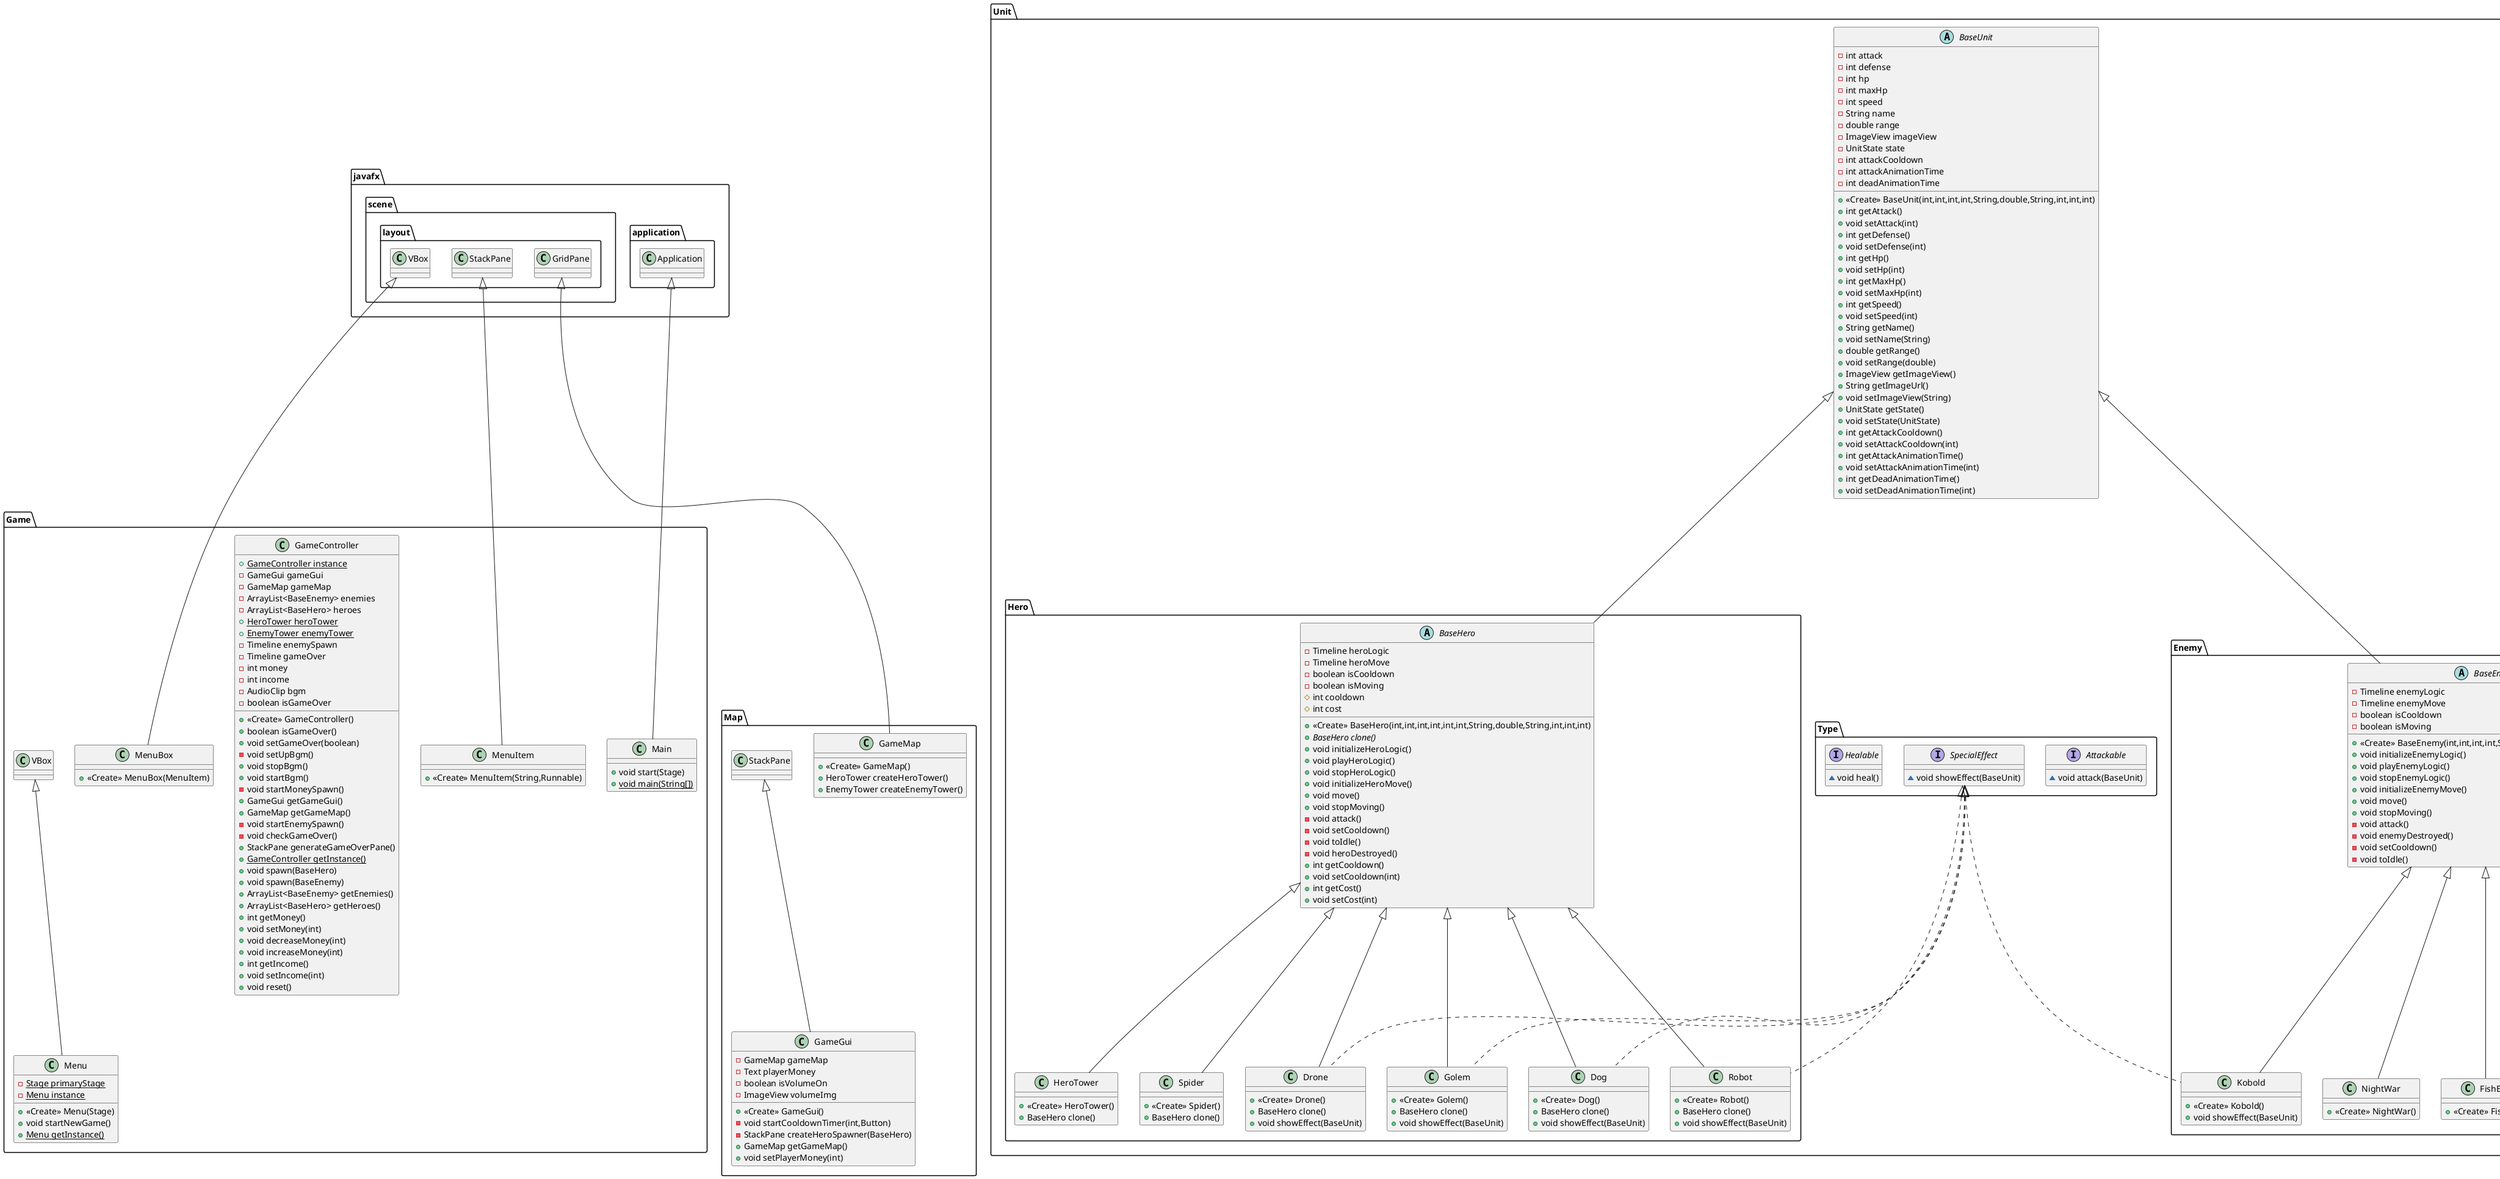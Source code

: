 @startuml
class Game.Main {
+ void start(Stage)
+ {static} void main(String[])
}
class Map.GameGui {
- GameMap gameMap
- Text playerMoney
- boolean isVolumeOn
- ImageView volumeImg
+ <<Create>> GameGui()
- void startCooldownTimer(int,Button)
- StackPane createHeroSpawner(BaseHero)
+ GameMap getGameMap()
+ void setPlayerMoney(int)
}
class Map.GameMap {
+ <<Create>> GameMap()
+ HeroTower createHeroTower()
+ EnemyTower createEnemyTower()
}
class Unit.Enemy.FishEye {
+ <<Create>> FishEye()
}
class Unit.Hero.Dog {
+ <<Create>> Dog()
+ BaseHero clone()
+ void showEffect(BaseUnit)
}
abstract class Unit.BaseUnit {
- int attack
- int defense
- int hp
- int maxHp
- int speed
- String name
- double range
- ImageView imageView
- UnitState state
- int attackCooldown
- int attackAnimationTime
- int deadAnimationTime
+ <<Create>> BaseUnit(int,int,int,int,String,double,String,int,int,int)
+ int getAttack()
+ void setAttack(int)
+ int getDefense()
+ void setDefense(int)
+ int getHp()
+ void setHp(int)
+ int getMaxHp()
+ void setMaxHp(int)
+ int getSpeed()
+ void setSpeed(int)
+ String getName()
+ void setName(String)
+ double getRange()
+ void setRange(double)
+ ImageView getImageView()
+ String getImageUrl()
+ void setImageView(String)
+ UnitState getState()
+ void setState(UnitState)
+ int getAttackCooldown()
+ void setAttackCooldown(int)
+ int getAttackAnimationTime()
+ void setAttackAnimationTime(int)
+ int getDeadAnimationTime()
+ void setDeadAnimationTime(int)
}
class Unit.Hero.Robot {
+ <<Create>> Robot()
+ BaseHero clone()
+ void showEffect(BaseUnit)
}
class Unit.Enemy.EnemyTower {
+ <<Create>> EnemyTower()
}
class Unit.Enemy.Kobold {
+ <<Create>> Kobold()
+ void showEffect(BaseUnit)
}
abstract class Unit.Enemy.BaseEnemy {
- Timeline enemyLogic
- Timeline enemyMove
- boolean isCooldown
- boolean isMoving
+ <<Create>> BaseEnemy(int,int,int,int,String,double,String,int,int,int)
+ void initializeEnemyLogic()
+ void playEnemyLogic()
+ void stopEnemyLogic()
+ void initializeEnemyMove()
+ void move()
+ void stopMoving()
- void attack()
- void enemyDestroyed()
- void setCooldown()
- void toIdle()
}
abstract class Unit.Hero.BaseHero {
- Timeline heroLogic
- Timeline heroMove
- boolean isCooldown
- boolean isMoving
# int cooldown
# int cost
+ <<Create>> BaseHero(int,int,int,int,int,int,String,double,String,int,int,int)
+ {abstract}BaseHero clone()
+ void initializeHeroLogic()
+ void playHeroLogic()
+ void stopHeroLogic()
+ void initializeHeroMove()
+ void move()
+ void stopMoving()
- void attack()
- void setCooldown()
- void toIdle()
- void heroDestroyed()
+ int getCooldown()
+ void setCooldown(int)
+ int getCost()
+ void setCost(int)
}
class Game.Menu {
- {static} Stage primaryStage
- {static} Menu instance
+ <<Create>> Menu(Stage)
+ void startNewGame()
+ {static} Menu getInstance()
}
class Unit.Hero.Drone {
+ <<Create>> Drone()
+ BaseHero clone()
+ void showEffect(BaseUnit)
}
class Game.MenuItem {
+ <<Create>> MenuItem(String,Runnable)
}
class Unit.Enemy.Soulyer {
+ <<Create>> Soulyer()
}
interface Unit.Type.Attackable {
~ void attack(BaseUnit)
}
interface Unit.Type.SpecialEffect {
~ void showEffect(BaseUnit)
}
class Unit.Enemy.Rat {
+ <<Create>> Rat()
}
class Game.GameController {
+ {static} GameController instance
- GameGui gameGui
- GameMap gameMap
- ArrayList<BaseEnemy> enemies
- ArrayList<BaseHero> heroes
+ {static} HeroTower heroTower
+ {static} EnemyTower enemyTower
- Timeline enemySpawn
- Timeline gameOver
- int money
- int income
- AudioClip bgm
- boolean isGameOver
+ <<Create>> GameController()
+ boolean isGameOver()
+ void setGameOver(boolean)
- void setUpBgm()
+ void stopBgm()
+ void startBgm()
- void startMoneySpawn()
+ GameGui getGameGui()
+ GameMap getGameMap()
- void startEnemySpawn()
- void checkGameOver()
+ StackPane generateGameOverPane()
+ {static} GameController getInstance()
+ void spawn(BaseHero)
+ void spawn(BaseEnemy)
+ ArrayList<BaseEnemy> getEnemies()
+ ArrayList<BaseHero> getHeroes()
+ int getMoney()
+ void setMoney(int)
+ void decreaseMoney(int)
+ void increaseMoney(int)
+ int getIncome()
+ void setIncome(int)
+ void reset()
}
class Unit.Hero.Spider {
+ <<Create>> Spider()
+ BaseHero clone()
}
class Game.MenuBox {
+ <<Create>> MenuBox(MenuItem)
}
enum Utils.UnitState {
+  IDLE
+  RUNNING
+  ATTACKING
+  DEAD
}
class Unit.Enemy.NightWar {
+ <<Create>> NightWar()
}
interface Unit.Type.Healable {
~ void heal()
}
class Unit.Hero.HeroTower {
+ <<Create>> HeroTower()
+ BaseHero clone()
}
class Unit.Hero.Golem {
+ <<Create>> Golem()
+ BaseHero clone()
+ void showEffect(BaseUnit)
}
class Utils.GameUtils {
+ {static} boolean inRange(BaseUnit,BaseUnit)
}


javafx.application.Application <|-- Game.Main
Map.StackPane <|-- Map.GameGui
javafx.scene.layout.GridPane <|-- Map.GameMap
Unit.Enemy.BaseEnemy <|-- Unit.Enemy.FishEye
Unit.Type.SpecialEffect <|.. Unit.Hero.Dog
Unit.Hero.BaseHero <|-- Unit.Hero.Dog
Unit.Type.SpecialEffect <|.. Unit.Hero.Robot
Unit.Hero.BaseHero <|-- Unit.Hero.Robot
Unit.Enemy.BaseEnemy <|-- Unit.Enemy.EnemyTower
Unit.Type.SpecialEffect <|.. Unit.Enemy.Kobold
Unit.Enemy.BaseEnemy <|-- Unit.Enemy.Kobold
Unit.BaseUnit <|-- Unit.Enemy.BaseEnemy
Unit.BaseUnit <|-- Unit.Hero.BaseHero
Game.VBox <|-- Game.Menu
Unit.Type.SpecialEffect <|.. Unit.Hero.Drone
Unit.Hero.BaseHero <|-- Unit.Hero.Drone
javafx.scene.layout.StackPane <|-- Game.MenuItem
Unit.Enemy.BaseEnemy <|-- Unit.Enemy.Soulyer
Unit.Enemy.BaseEnemy <|-- Unit.Enemy.Rat
Unit.Hero.BaseHero <|-- Unit.Hero.Spider
javafx.scene.layout.VBox <|-- Game.MenuBox
Unit.Enemy.BaseEnemy <|-- Unit.Enemy.NightWar
Unit.Hero.BaseHero <|-- Unit.Hero.HeroTower
Unit.Type.SpecialEffect <|.. Unit.Hero.Golem
Unit.Hero.BaseHero <|-- Unit.Hero.Golem
@enduml